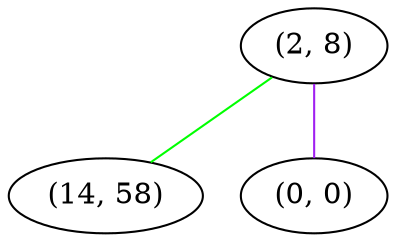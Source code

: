 graph "" {
"(2, 8)";
"(14, 58)";
"(0, 0)";
"(2, 8)" -- "(14, 58)"  [color=green, key=0, weight=2];
"(2, 8)" -- "(0, 0)"  [color=purple, key=0, weight=4];
}

